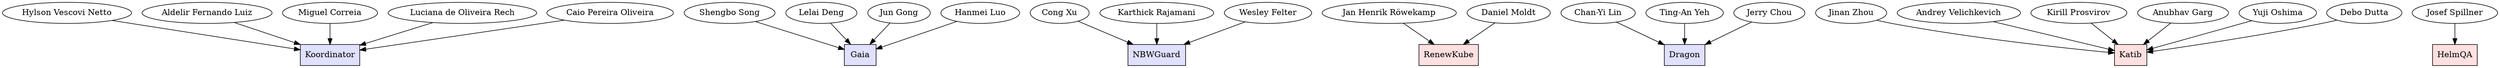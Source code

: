 digraph sldgraph {
overlap=false;
_S79175 -> _S50243;
_S24858 -> _S50243;
_S37622 -> _S50243;
_S65498 -> _S50243;
_S86597 -> _S50243;
_S64335 -> _S93528;
_S55890 -> _S93528;
_S83648 -> _S93528;
_S59176 -> _S93528;
_S59749 -> _S81475;
_S41216 -> _S81475;
_S33853 -> _S81475;
_S85573 -> _S31627;
_S45446 -> _S31627;
_S90274 -> _S75737;
_S59971 -> _S75737;
_S58646 -> _S75737;
_S11592 -> _S49373;
_S18993 -> _S49373;
_S95665 -> _S49373;
_S60929 -> _S49373;
_S19997 -> _S49373;
_S35723 -> _S49373;
_S78273 -> _S50772;
_S59749 [label="Cong Xu"];
_S85573 [label="Jan Henrik Röwekamp"];
_S11592 [label="Jinan Zhou"];
_S78273 [label="Josef Spillner"];
_S35723 [label="Debo Dutta"];
_S95665 [label="Kirill Prosvirov"];
_S50243 [label="Koordinator",shape=box,style=filled,fillcolor="#e0e0ff"];
_S45446 [label="Daniel Moldt"];
_S59176 [label="Hanmei Luo"];
_S64335 [label="Shengbo Song"];
_S37622 [label="Miguel Correia"];
_S58646 [label="Jerry Chou"];
_S83648 [label="Jun Gong"];
_S33853 [label="Wesley Felter"];
_S81475 [label="NBWGuard",shape=box,style=filled,fillcolor="#e0e0ff"];
_S24858 [label="Aldelir Fernando Luiz"];
_S18993 [label="Andrey Velichkevich"];
_S19997 [label="Yuji Oshima"];
_S60929 [label="Anubhav Garg"];
_S75737 [label="Dragon",shape=box,style=filled,fillcolor="#e0e0ff"];
_S86597 [label="Caio Pereira Oliveira"];
_S93528 [label="Gaia",shape=box,style=filled,fillcolor="#e0e0ff"];
_S55890 [label="Lelai Deng"];
_S90274 [label="Chan-Yi Lin"];
_S49373 [label="Katib",shape=box,style=filled,fillcolor="#ffe0e0"];
_S31627 [label="RenewKube",shape=box,style=filled,fillcolor="#ffe0e0"];
_S65498 [label="Luciana de Oliveira Rech"];
_S59971 [label="Ting-An Yeh"];
_S50772 [label="HelmQA",shape=box,style=filled,fillcolor="#ffe0e0"];
_S41216 [label="Karthick Rajamani"];
_S79175 [label="Hylson Vescovi Netto"];
}
